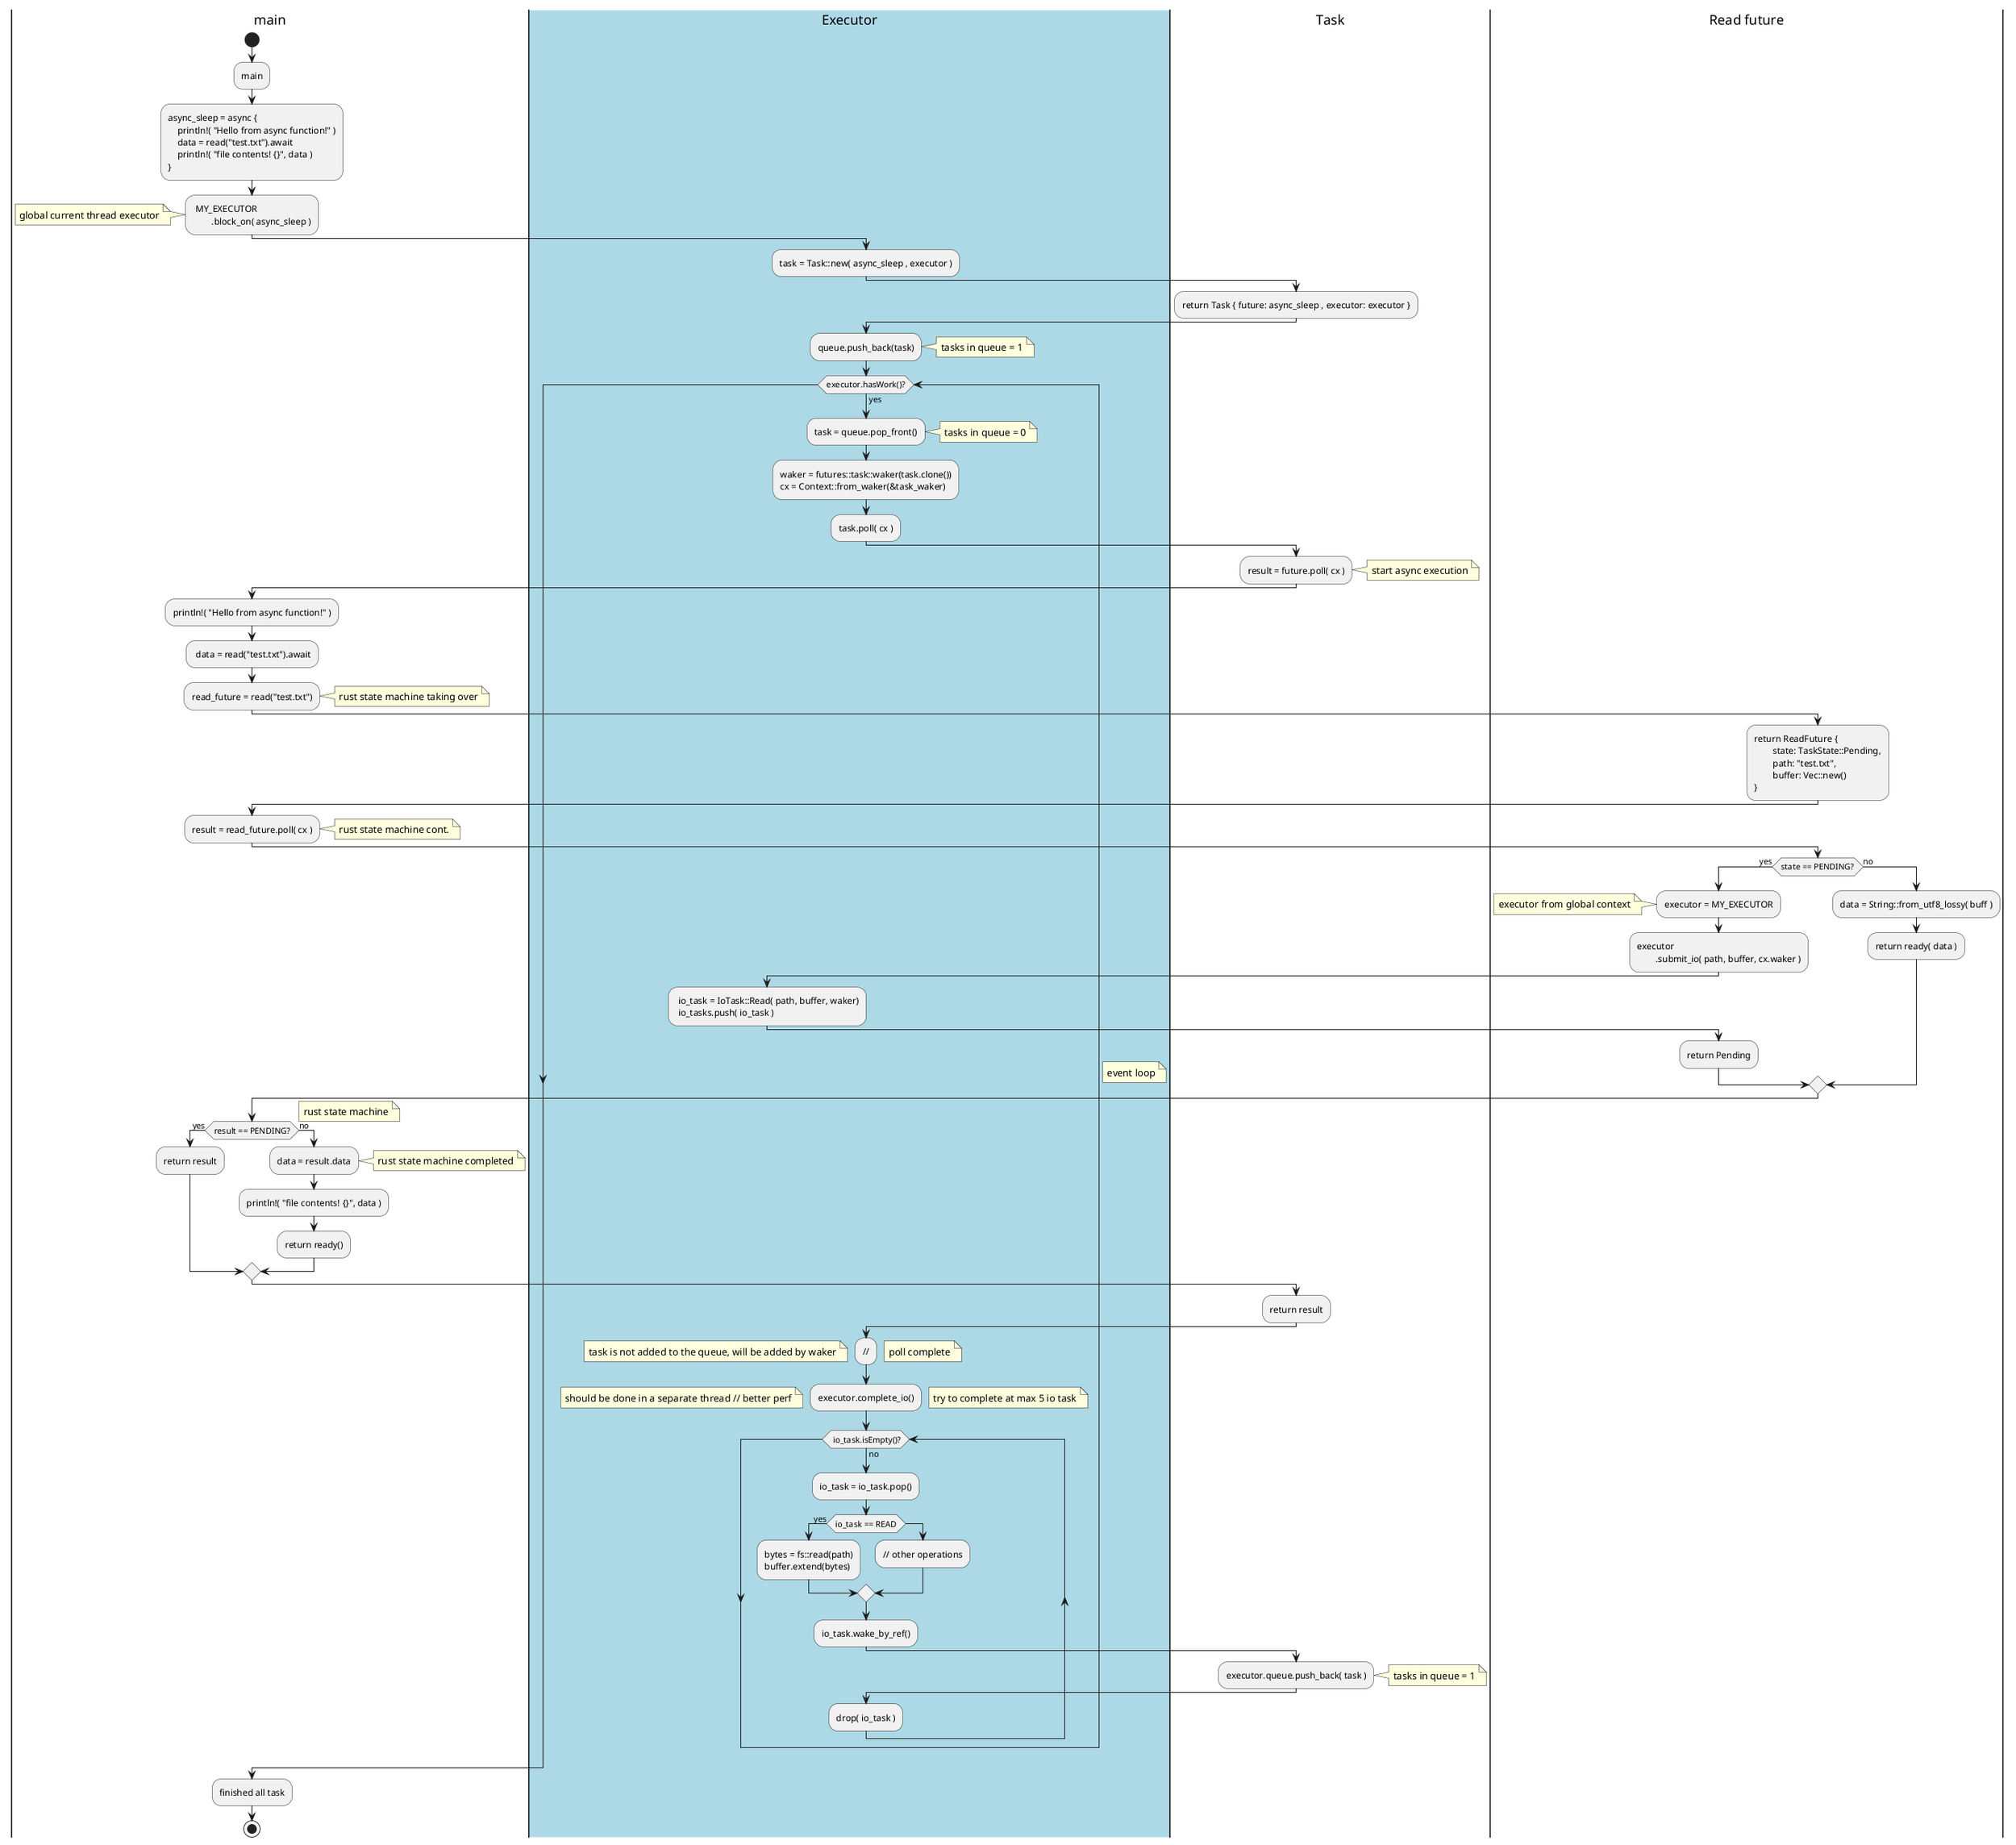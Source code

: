 @startuml
|main|
start
:main;

:async_sleep = async {
    println!( "Hello from async function!" )
    data = read("test.txt").await
    println!( "file contents! {}", data )
};

|#lightblue|Executor|
|main|
: MY_EXECUTOR
        .block_on( async_sleep );
note left: global current thread executor

|Executor|

:task = Task::new( async_sleep , executor );

|Task|
:return Task { future: async_sleep , executor: executor };

|Executor|

:queue.push_back(task);
note right: tasks in queue = 1
'note right: add task to queue

'note right: try to complete all task in the queue

while (executor.hasWork()?) is (yes)
    note right: event loop
    :task = queue.pop_front();
    note right: tasks in queue = 0

    :waker = futures::task::waker(task.clone())
    cx = Context::from_waker(&task_waker);

    :task.poll( cx );
    |Task|
    :result = future.poll( cx );
    note right: start async execution

    |main|
    :println!( "Hello from async function!" );
    : data = read("test.txt").await;
    :read_future = read("test.txt");
    note right: rust state machine taking over

    |Read future|
    :return ReadFuture {
            state: TaskState::Pending,
            path: "test.txt",
            buffer: Vec::new()
    };

    |main|
    :result = read_future.poll( cx );
    note right: rust state machine cont.

    |Read future|
    if (state == PENDING?) then (yes)
        :executor = MY_EXECUTOR;
        note left: executor from global context
        :executor
                .submit_io( path, buffer, cx.waker );
        |Executor|
        : io_task = IoTask::Read( path, buffer, waker)
         io_tasks.push( io_task );
        |Read future|
        :return Pending;
    else (no)
        |Read future|
        :data = String::from_utf8_lossy( buff );
        :return ready( data );
    endif

    |main|
    if (result == PENDING?) is (yes) then
        :return result;
    else (no)
        :data = result.data;
        note right: rust state machine completed
        :println!( "file contents! {}", data );
        :return ready();
    endif

    note right: rust state machine

    |Task|
    :return result;

    |Executor|
    ://;
    note right: poll complete
    note left: task is not added to the queue, will be added by waker

    :executor.complete_io();
    note right: try to complete at max 5 io task
    note left: should be done in a separate thread // better perf

    while ( io_task.isEmpty()?) is (no)
        :io_task = io_task.pop();
        if (io_task == READ) then (yes)
        :bytes = fs::read(path)
        buffer.extend(bytes);
        else
        :// other operations;
        endif

        :io_task.wake_by_ref();

        |Task|
        :executor.queue.push_back( task );
        note right: tasks in queue = 1

        |Executor|
        :drop( io_task );
    endwhile

endwhile
|main|
:finished all task;

stop
@enduml
